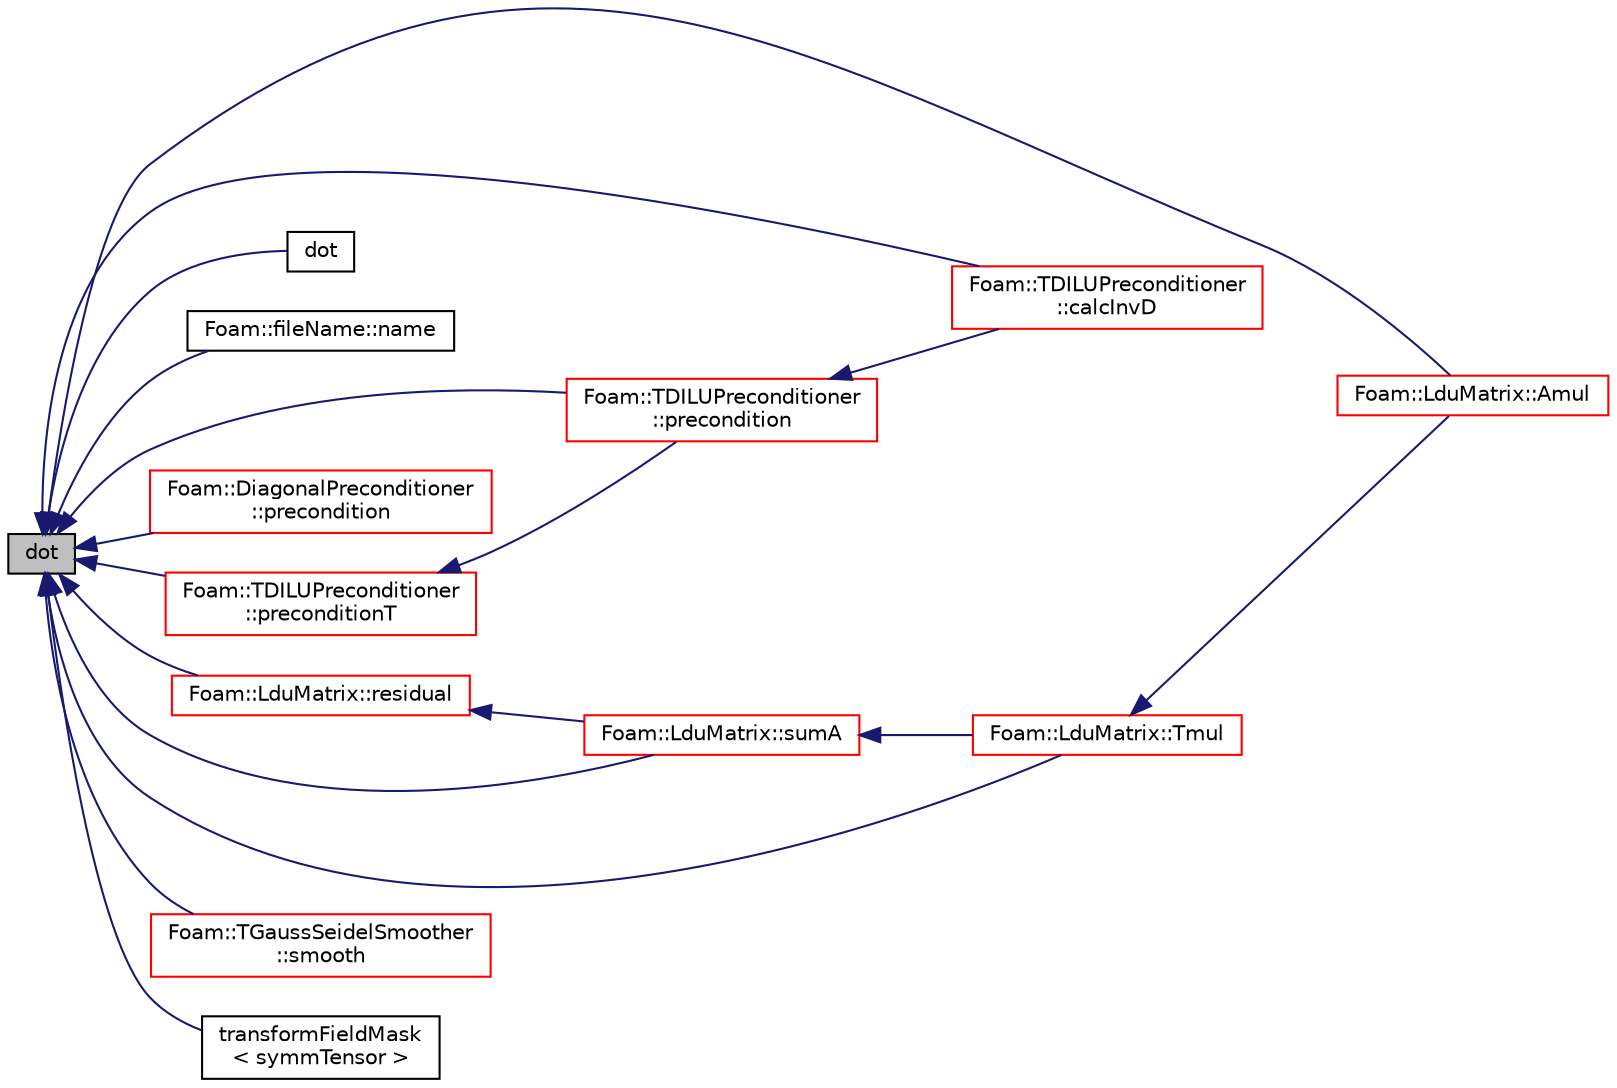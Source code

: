 digraph "dot"
{
  bgcolor="transparent";
  edge [fontname="Helvetica",fontsize="10",labelfontname="Helvetica",labelfontsize="10"];
  node [fontname="Helvetica",fontsize="10",shape=record];
  rankdir="LR";
  Node1 [label="dot",height=0.2,width=0.4,color="black", fillcolor="grey75", style="filled", fontcolor="black"];
  Node1 -> Node2 [dir="back",color="midnightblue",fontsize="10",style="solid",fontname="Helvetica"];
  Node2 [label="Foam::LduMatrix::Amul",height=0.2,width=0.4,color="red",URL="$a01307.html#a2a9b1215e88ddd2830bda1ea75fdd23b",tooltip="Matrix multiplication. "];
  Node1 -> Node3 [dir="back",color="midnightblue",fontsize="10",style="solid",fontname="Helvetica"];
  Node3 [label="Foam::TDILUPreconditioner\l::calcInvD",height=0.2,width=0.4,color="red",URL="$a02636.html#a4285bbd6c558576051d236d84b20d26d",tooltip="Calculate the reciprocal of the preconditioned diagonal. "];
  Node1 -> Node4 [dir="back",color="midnightblue",fontsize="10",style="solid",fontname="Helvetica"];
  Node4 [label="dot",height=0.2,width=0.4,color="black",URL="$a10974.html#a6f894ffeb91384db5e98c5125382e700"];
  Node1 -> Node5 [dir="back",color="midnightblue",fontsize="10",style="solid",fontname="Helvetica"];
  Node5 [label="Foam::fileName::name",height=0.2,width=0.4,color="black",URL="$a00790.html#ad94f5add6fe969820bfa881c687fef34",tooltip="Return file name, optionally without extension. "];
  Node1 -> Node6 [dir="back",color="midnightblue",fontsize="10",style="solid",fontname="Helvetica"];
  Node6 [label="Foam::TDILUPreconditioner\l::precondition",height=0.2,width=0.4,color="red",URL="$a02636.html#a9e183efadd05e71551ce388f7643ddb1",tooltip="Return wA the preconditioned form of residual rA. "];
  Node6 -> Node3 [dir="back",color="midnightblue",fontsize="10",style="solid",fontname="Helvetica"];
  Node1 -> Node7 [dir="back",color="midnightblue",fontsize="10",style="solid",fontname="Helvetica"];
  Node7 [label="Foam::DiagonalPreconditioner\l::precondition",height=0.2,width=0.4,color="red",URL="$a00521.html#a9e183efadd05e71551ce388f7643ddb1",tooltip="Return wA the preconditioned form of residual rA. "];
  Node1 -> Node8 [dir="back",color="midnightblue",fontsize="10",style="solid",fontname="Helvetica"];
  Node8 [label="Foam::TDILUPreconditioner\l::preconditionT",height=0.2,width=0.4,color="red",URL="$a02636.html#ac1474eeb046e50412ad545241f15a571",tooltip="Return wT the transpose-matrix preconditioned form of. "];
  Node8 -> Node6 [dir="back",color="midnightblue",fontsize="10",style="solid",fontname="Helvetica"];
  Node1 -> Node9 [dir="back",color="midnightblue",fontsize="10",style="solid",fontname="Helvetica"];
  Node9 [label="Foam::LduMatrix::residual",height=0.2,width=0.4,color="red",URL="$a01307.html#ad0a8c421e08313868d919c8600b40ac4"];
  Node9 -> Node10 [dir="back",color="midnightblue",fontsize="10",style="solid",fontname="Helvetica"];
  Node10 [label="Foam::LduMatrix::sumA",height=0.2,width=0.4,color="red",URL="$a01307.html#ac9e3f97d156a133b7ab41858c14ab5e1",tooltip="Sum the coefficients on each row of the matrix. "];
  Node10 -> Node11 [dir="back",color="midnightblue",fontsize="10",style="solid",fontname="Helvetica"];
  Node11 [label="Foam::LduMatrix::Tmul",height=0.2,width=0.4,color="red",URL="$a01307.html#a977aa3d058a58b2b36770a218db00205",tooltip="Matrix transpose multiplication. "];
  Node11 -> Node2 [dir="back",color="midnightblue",fontsize="10",style="solid",fontname="Helvetica"];
  Node1 -> Node12 [dir="back",color="midnightblue",fontsize="10",style="solid",fontname="Helvetica"];
  Node12 [label="Foam::TGaussSeidelSmoother\l::smooth",height=0.2,width=0.4,color="red",URL="$a02652.html#a2727a700fb0cafd8fb6b7e04f558fca7",tooltip="Smooth for the given number of sweeps. "];
  Node1 -> Node10 [dir="back",color="midnightblue",fontsize="10",style="solid",fontname="Helvetica"];
  Node1 -> Node11 [dir="back",color="midnightblue",fontsize="10",style="solid",fontname="Helvetica"];
  Node1 -> Node13 [dir="back",color="midnightblue",fontsize="10",style="solid",fontname="Helvetica"];
  Node13 [label="transformFieldMask\l\< symmTensor \>",height=0.2,width=0.4,color="black",URL="$a10974.html#a6b63177aaf6ff87cb4d4c6e69df5c9ca"];
}
